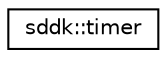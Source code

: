 digraph "Graphical Class Hierarchy"
{
 // INTERACTIVE_SVG=YES
  edge [fontname="Helvetica",fontsize="10",labelfontname="Helvetica",labelfontsize="10"];
  node [fontname="Helvetica",fontsize="10",shape=record];
  rankdir="LR";
  Node1 [label="sddk::timer",height=0.2,width=0.4,color="black", fillcolor="white", style="filled",URL="$classsddk_1_1timer.html",tooltip="Simple timer interface. "];
}

